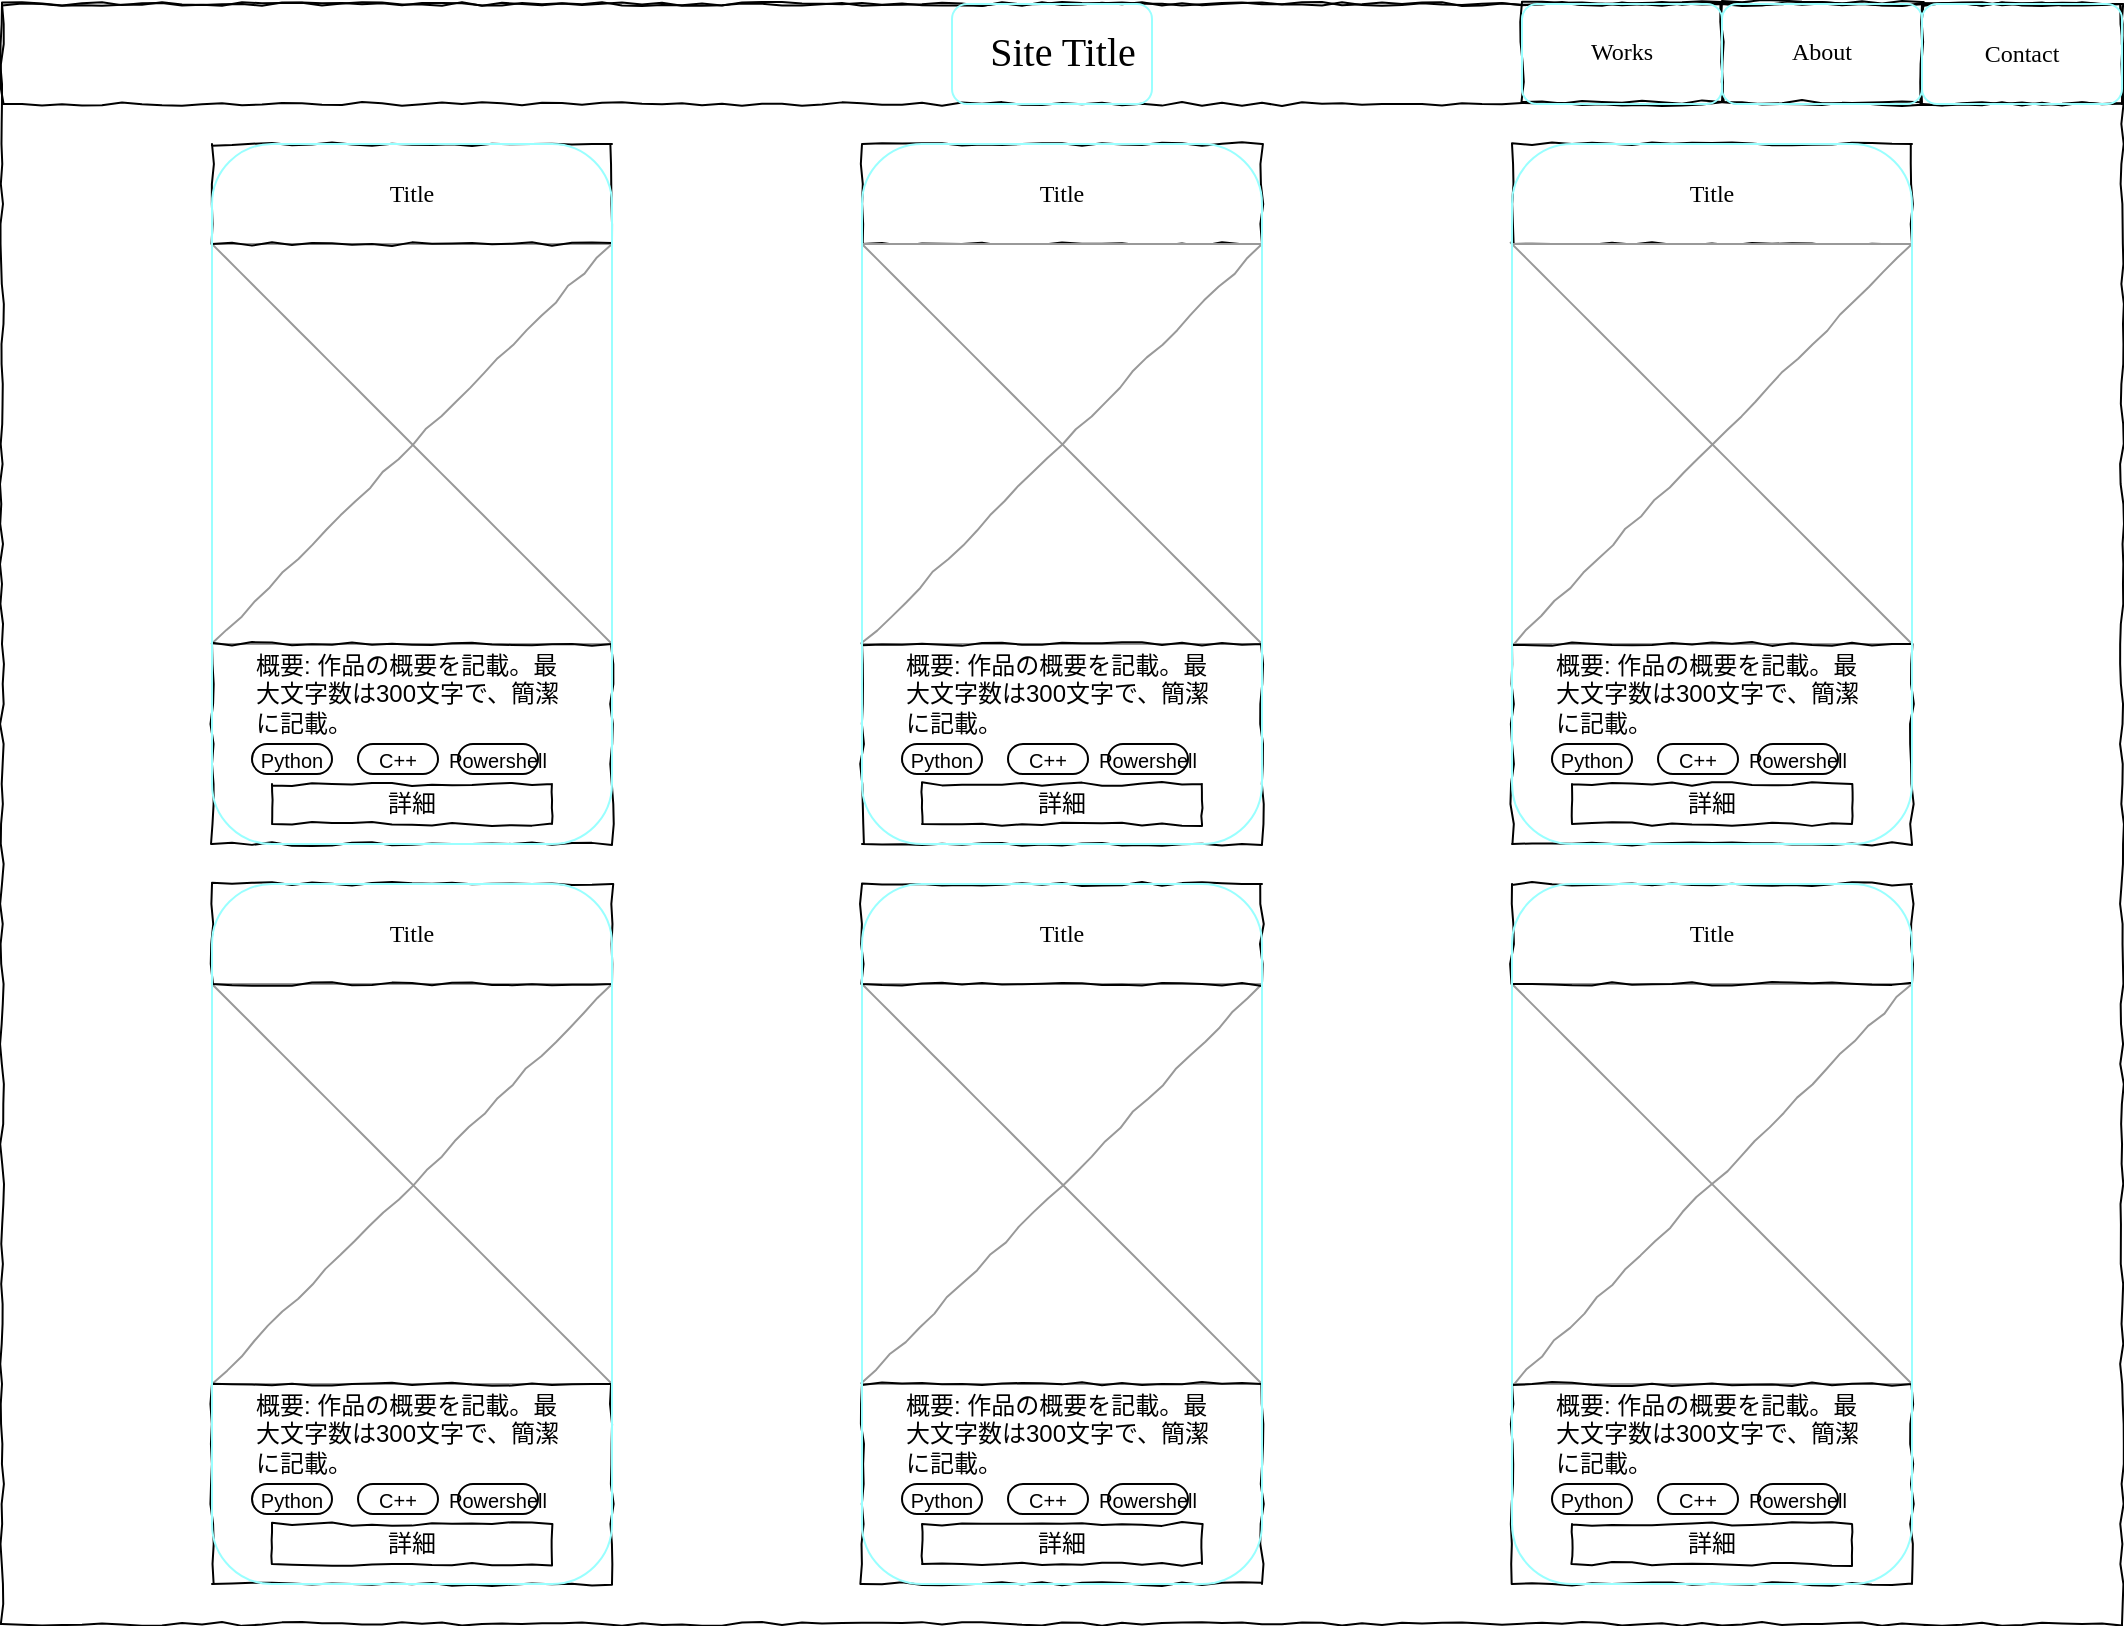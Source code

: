 <mxfile version="13.6.2" type="device" pages="2"><diagram id="GjN5ivHqQT170U3sEVYv" name="TOP"><mxGraphModel dx="1422" dy="942" grid="1" gridSize="10" guides="1" tooltips="1" connect="1" arrows="1" fold="1" page="1" pageScale="1" pageWidth="1169" pageHeight="827" math="0" shadow="0"><root><mxCell id="DS8D1gsHmmTMPCODYQ7D-0"/><mxCell id="DS8D1gsHmmTMPCODYQ7D-1" parent="DS8D1gsHmmTMPCODYQ7D-0"/><mxCell id="Ih4PXJDWyhvlcrBydFr_-0" value="" style="whiteSpace=wrap;html=1;rounded=0;shadow=0;labelBackgroundColor=none;strokeColor=#000000;strokeWidth=1;fillColor=none;fontFamily=Verdana;fontSize=12;fontColor=#000000;align=center;comic=1;" parent="DS8D1gsHmmTMPCODYQ7D-1" vertex="1"><mxGeometry x="55" y="10" width="1060" height="810" as="geometry"/></mxCell><mxCell id="2W_Y-D8mz04uhJ2nPB9b-0" value="" style="whiteSpace=wrap;html=1;rounded=0;shadow=0;labelBackgroundColor=none;strokeWidth=1;fillColor=none;fontFamily=Verdana;fontSize=12;align=center;comic=1;" parent="DS8D1gsHmmTMPCODYQ7D-1" vertex="1"><mxGeometry x="55" y="10" width="1060" height="50" as="geometry"/></mxCell><mxCell id="VYCIUWtz4RF30WKOaWry-0" value="Contact" style="whiteSpace=wrap;html=1;rounded=0;shadow=0;labelBackgroundColor=none;strokeWidth=1;fillColor=none;fontFamily=Verdana;fontSize=12;align=center;comic=1;" parent="DS8D1gsHmmTMPCODYQ7D-1" vertex="1"><mxGeometry x="1015" y="10" width="100" height="50" as="geometry"/></mxCell><mxCell id="irDPPqvSEN8-SpF2gBxi-0" value="About" style="whiteSpace=wrap;html=1;rounded=0;shadow=0;labelBackgroundColor=none;strokeWidth=1;fillColor=none;fontFamily=Verdana;fontSize=12;align=center;comic=1;" parent="DS8D1gsHmmTMPCODYQ7D-1" vertex="1"><mxGeometry x="915" y="9" width="100" height="50" as="geometry"/></mxCell><mxCell id="irDPPqvSEN8-SpF2gBxi-1" value="Works" style="whiteSpace=wrap;html=1;rounded=0;shadow=0;labelBackgroundColor=none;strokeWidth=1;fillColor=none;fontFamily=Verdana;fontSize=12;align=center;comic=1;" parent="DS8D1gsHmmTMPCODYQ7D-1" vertex="1"><mxGeometry x="815" y="9" width="100" height="50" as="geometry"/></mxCell><mxCell id="cn9kK9nUqJZoEYRPLTX9-0" value="Site Title" style="text;html=1;points=[];align=center;verticalAlign=middle;spacingTop=-4;fontSize=20;fontFamily=Verdana" parent="DS8D1gsHmmTMPCODYQ7D-1" vertex="1"><mxGeometry x="405" y="10" width="360" height="50" as="geometry"/></mxCell><mxCell id="N7pwfcV7lH2y_fmFucNe-0" value="" style="verticalLabelPosition=bottom;shadow=0;dashed=0;align=center;html=1;verticalAlign=top;strokeWidth=1;shape=mxgraph.mockup.graphics.simpleIcon;strokeColor=#999999;rounded=0;labelBackgroundColor=none;fontFamily=Verdana;fontSize=14;fontColor=#000000;comic=1;" parent="DS8D1gsHmmTMPCODYQ7D-1" vertex="1"><mxGeometry x="160" y="130" width="200" height="200" as="geometry"/></mxCell><mxCell id="N7pwfcV7lH2y_fmFucNe-3" value="Title" style="whiteSpace=wrap;html=1;rounded=0;shadow=0;labelBackgroundColor=none;strokeWidth=1;fillColor=none;fontFamily=Verdana;fontSize=12;align=center;comic=1;" parent="DS8D1gsHmmTMPCODYQ7D-1" vertex="1"><mxGeometry x="160" y="80" width="200" height="50" as="geometry"/></mxCell><mxCell id="N7pwfcV7lH2y_fmFucNe-5" value="Title" style="whiteSpace=wrap;html=1;rounded=0;shadow=0;labelBackgroundColor=none;strokeWidth=1;fillColor=none;fontFamily=Verdana;fontSize=12;align=center;comic=1;" parent="DS8D1gsHmmTMPCODYQ7D-1" vertex="1"><mxGeometry x="810" y="80" width="200" height="50" as="geometry"/></mxCell><mxCell id="N7pwfcV7lH2y_fmFucNe-6" value="" style="whiteSpace=wrap;html=1;rounded=0;shadow=0;labelBackgroundColor=none;strokeWidth=1;fillColor=none;fontFamily=Verdana;fontSize=12;align=center;comic=1;" parent="DS8D1gsHmmTMPCODYQ7D-1" vertex="1"><mxGeometry x="160" y="330" width="200" height="100" as="geometry"/></mxCell><mxCell id="N7pwfcV7lH2y_fmFucNe-7" value="詳細" style="whiteSpace=wrap;html=1;rounded=0;shadow=0;labelBackgroundColor=none;strokeWidth=1;fillColor=none;fontFamily=Verdana;fontSize=12;align=center;comic=1;" parent="DS8D1gsHmmTMPCODYQ7D-1" vertex="1"><mxGeometry x="190" y="400" width="140" height="20" as="geometry"/></mxCell><mxCell id="N7pwfcV7lH2y_fmFucNe-15" value="Powershell" style="rounded=1;fontSize=10;align=center;arcSize=50;imageHeight=24;verticalAlign=bottom;spacing=0;" parent="DS8D1gsHmmTMPCODYQ7D-1" vertex="1"><mxGeometry x="283" y="380" width="40" height="15" as="geometry"/></mxCell><mxCell id="N7pwfcV7lH2y_fmFucNe-22" value="概要: 作品の概要を記載。最大文字数は300文字で、簡潔に記載。" style="text;strokeColor=none;fillColor=none;align=left;verticalAlign=middle;rounded=0;fontSize=12;whiteSpace=wrap;" parent="DS8D1gsHmmTMPCODYQ7D-1" vertex="1"><mxGeometry x="180" y="330" width="160" height="50" as="geometry"/></mxCell><mxCell id="9bRgItTEiSRRtRNLj_Tf-0" value="Title" style="whiteSpace=wrap;html=1;rounded=0;shadow=0;labelBackgroundColor=none;strokeWidth=1;fillColor=none;fontFamily=Verdana;fontSize=12;align=center;comic=1;" parent="DS8D1gsHmmTMPCODYQ7D-1" vertex="1"><mxGeometry x="485" y="80" width="200" height="50" as="geometry"/></mxCell><mxCell id="9bRgItTEiSRRtRNLj_Tf-1" value="" style="verticalLabelPosition=bottom;shadow=0;dashed=0;align=center;html=1;verticalAlign=top;strokeWidth=1;shape=mxgraph.mockup.graphics.simpleIcon;strokeColor=#999999;rounded=0;labelBackgroundColor=none;fontFamily=Verdana;fontSize=14;fontColor=#000000;comic=1;" parent="DS8D1gsHmmTMPCODYQ7D-1" vertex="1"><mxGeometry x="485" y="130" width="200" height="200" as="geometry"/></mxCell><mxCell id="9bRgItTEiSRRtRNLj_Tf-2" value="" style="verticalLabelPosition=bottom;shadow=0;dashed=0;align=center;html=1;verticalAlign=top;strokeWidth=1;shape=mxgraph.mockup.graphics.simpleIcon;strokeColor=#999999;rounded=0;labelBackgroundColor=none;fontFamily=Verdana;fontSize=14;fontColor=#000000;comic=1;" parent="DS8D1gsHmmTMPCODYQ7D-1" vertex="1"><mxGeometry x="810" y="130" width="200" height="200" as="geometry"/></mxCell><mxCell id="kUSdRq9aNYOiQlvbEGNi-0" value="" style="verticalLabelPosition=bottom;shadow=0;dashed=0;align=center;html=1;verticalAlign=top;strokeWidth=1;shape=mxgraph.mockup.graphics.simpleIcon;strokeColor=#999999;rounded=0;labelBackgroundColor=none;fontFamily=Verdana;fontSize=14;fontColor=#000000;comic=1;" parent="DS8D1gsHmmTMPCODYQ7D-1" vertex="1"><mxGeometry x="160" y="500" width="200" height="200" as="geometry"/></mxCell><mxCell id="kUSdRq9aNYOiQlvbEGNi-1" value="Title" style="whiteSpace=wrap;html=1;rounded=0;shadow=0;labelBackgroundColor=none;strokeWidth=1;fillColor=none;fontFamily=Verdana;fontSize=12;align=center;comic=1;" parent="DS8D1gsHmmTMPCODYQ7D-1" vertex="1"><mxGeometry x="160" y="450" width="200" height="50" as="geometry"/></mxCell><mxCell id="kUSdRq9aNYOiQlvbEGNi-2" value="" style="whiteSpace=wrap;html=1;rounded=0;shadow=0;labelBackgroundColor=none;strokeWidth=1;fillColor=none;fontFamily=Verdana;fontSize=12;align=center;comic=1;" parent="DS8D1gsHmmTMPCODYQ7D-1" vertex="1"><mxGeometry x="160" y="700" width="200" height="100" as="geometry"/></mxCell><mxCell id="kUSdRq9aNYOiQlvbEGNi-5" value="" style="whiteSpace=wrap;html=1;rounded=0;shadow=0;labelBackgroundColor=none;strokeWidth=1;fillColor=none;fontFamily=Verdana;fontSize=12;align=center;comic=1;" parent="DS8D1gsHmmTMPCODYQ7D-1" vertex="1"><mxGeometry x="485" y="330" width="200" height="100" as="geometry"/></mxCell><mxCell id="kUSdRq9aNYOiQlvbEGNi-6" value="" style="whiteSpace=wrap;html=1;rounded=0;shadow=0;labelBackgroundColor=none;strokeWidth=1;fillColor=none;fontFamily=Verdana;fontSize=12;align=center;comic=1;" parent="DS8D1gsHmmTMPCODYQ7D-1" vertex="1"><mxGeometry x="810" y="330" width="200" height="100" as="geometry"/></mxCell><mxCell id="kUSdRq9aNYOiQlvbEGNi-8" value="C++" style="rounded=1;fontSize=10;align=center;arcSize=50;imageHeight=24;verticalAlign=bottom;spacing=0;" parent="DS8D1gsHmmTMPCODYQ7D-1" vertex="1"><mxGeometry x="233" y="380" width="40" height="15" as="geometry"/></mxCell><mxCell id="kUSdRq9aNYOiQlvbEGNi-9" value="Python" style="rounded=1;fontSize=10;align=center;arcSize=50;imageHeight=24;verticalAlign=bottom;spacing=0;" parent="DS8D1gsHmmTMPCODYQ7D-1" vertex="1"><mxGeometry x="180" y="380" width="40" height="15" as="geometry"/></mxCell><mxCell id="kUSdRq9aNYOiQlvbEGNi-11" value="詳細" style="whiteSpace=wrap;html=1;rounded=0;shadow=0;labelBackgroundColor=none;strokeWidth=1;fillColor=none;fontFamily=Verdana;fontSize=12;align=center;comic=1;" parent="DS8D1gsHmmTMPCODYQ7D-1" vertex="1"><mxGeometry x="515" y="400" width="140" height="20" as="geometry"/></mxCell><mxCell id="kUSdRq9aNYOiQlvbEGNi-12" value="詳細" style="whiteSpace=wrap;html=1;rounded=0;shadow=0;labelBackgroundColor=none;strokeWidth=1;fillColor=none;fontFamily=Verdana;fontSize=12;align=center;comic=1;" parent="DS8D1gsHmmTMPCODYQ7D-1" vertex="1"><mxGeometry x="840" y="400" width="140" height="20" as="geometry"/></mxCell><mxCell id="kUSdRq9aNYOiQlvbEGNi-13" value="詳細" style="whiteSpace=wrap;html=1;rounded=0;shadow=0;labelBackgroundColor=none;strokeWidth=1;fillColor=none;fontFamily=Verdana;fontSize=12;align=center;comic=1;" parent="DS8D1gsHmmTMPCODYQ7D-1" vertex="1"><mxGeometry x="190" y="770" width="140" height="20" as="geometry"/></mxCell><mxCell id="kUSdRq9aNYOiQlvbEGNi-14" value="Powershell" style="rounded=1;fontSize=10;align=center;arcSize=50;imageHeight=24;verticalAlign=bottom;spacing=0;" parent="DS8D1gsHmmTMPCODYQ7D-1" vertex="1"><mxGeometry x="608" y="380" width="40" height="15" as="geometry"/></mxCell><mxCell id="kUSdRq9aNYOiQlvbEGNi-15" value="概要: 作品の概要を記載。最大文字数は300文字で、簡潔に記載。" style="text;strokeColor=none;fillColor=none;align=left;verticalAlign=middle;rounded=0;fontSize=12;whiteSpace=wrap;" parent="DS8D1gsHmmTMPCODYQ7D-1" vertex="1"><mxGeometry x="505" y="330" width="160" height="50" as="geometry"/></mxCell><mxCell id="kUSdRq9aNYOiQlvbEGNi-16" value="C++" style="rounded=1;fontSize=10;align=center;arcSize=50;imageHeight=24;verticalAlign=bottom;spacing=0;" parent="DS8D1gsHmmTMPCODYQ7D-1" vertex="1"><mxGeometry x="558" y="380" width="40" height="15" as="geometry"/></mxCell><mxCell id="kUSdRq9aNYOiQlvbEGNi-17" value="Python" style="rounded=1;fontSize=10;align=center;arcSize=50;imageHeight=24;verticalAlign=bottom;spacing=0;" parent="DS8D1gsHmmTMPCODYQ7D-1" vertex="1"><mxGeometry x="505" y="380" width="40" height="15" as="geometry"/></mxCell><mxCell id="kUSdRq9aNYOiQlvbEGNi-18" value="Powershell" style="rounded=1;fontSize=10;align=center;arcSize=50;imageHeight=24;verticalAlign=bottom;spacing=0;" parent="DS8D1gsHmmTMPCODYQ7D-1" vertex="1"><mxGeometry x="933" y="380" width="40" height="15" as="geometry"/></mxCell><mxCell id="kUSdRq9aNYOiQlvbEGNi-19" value="概要: 作品の概要を記載。最大文字数は300文字で、簡潔に記載。" style="text;strokeColor=none;fillColor=none;align=left;verticalAlign=middle;rounded=0;fontSize=12;whiteSpace=wrap;" parent="DS8D1gsHmmTMPCODYQ7D-1" vertex="1"><mxGeometry x="830" y="330" width="160" height="50" as="geometry"/></mxCell><mxCell id="kUSdRq9aNYOiQlvbEGNi-20" value="C++" style="rounded=1;fontSize=10;align=center;arcSize=50;imageHeight=24;verticalAlign=bottom;spacing=0;" parent="DS8D1gsHmmTMPCODYQ7D-1" vertex="1"><mxGeometry x="883" y="380" width="40" height="15" as="geometry"/></mxCell><mxCell id="kUSdRq9aNYOiQlvbEGNi-21" value="Python" style="rounded=1;fontSize=10;align=center;arcSize=50;imageHeight=24;verticalAlign=bottom;spacing=0;" parent="DS8D1gsHmmTMPCODYQ7D-1" vertex="1"><mxGeometry x="830" y="380" width="40" height="15" as="geometry"/></mxCell><mxCell id="kUSdRq9aNYOiQlvbEGNi-22" value="Powershell" style="rounded=1;fontSize=10;align=center;arcSize=50;imageHeight=24;verticalAlign=bottom;spacing=0;" parent="DS8D1gsHmmTMPCODYQ7D-1" vertex="1"><mxGeometry x="283" y="750" width="40" height="15" as="geometry"/></mxCell><mxCell id="kUSdRq9aNYOiQlvbEGNi-23" value="概要: 作品の概要を記載。最大文字数は300文字で、簡潔に記載。" style="text;strokeColor=none;fillColor=none;align=left;verticalAlign=middle;rounded=0;fontSize=12;whiteSpace=wrap;" parent="DS8D1gsHmmTMPCODYQ7D-1" vertex="1"><mxGeometry x="180" y="700" width="160" height="50" as="geometry"/></mxCell><mxCell id="kUSdRq9aNYOiQlvbEGNi-24" value="C++" style="rounded=1;fontSize=10;align=center;arcSize=50;imageHeight=24;verticalAlign=bottom;spacing=0;" parent="DS8D1gsHmmTMPCODYQ7D-1" vertex="1"><mxGeometry x="233" y="750" width="40" height="15" as="geometry"/></mxCell><mxCell id="kUSdRq9aNYOiQlvbEGNi-25" value="Python" style="rounded=1;fontSize=10;align=center;arcSize=50;imageHeight=24;verticalAlign=bottom;spacing=0;" parent="DS8D1gsHmmTMPCODYQ7D-1" vertex="1"><mxGeometry x="180" y="750" width="40" height="15" as="geometry"/></mxCell><mxCell id="kUSdRq9aNYOiQlvbEGNi-26" value="" style="verticalLabelPosition=bottom;shadow=0;dashed=0;align=center;html=1;verticalAlign=top;strokeWidth=1;shape=mxgraph.mockup.graphics.simpleIcon;strokeColor=#999999;rounded=0;labelBackgroundColor=none;fontFamily=Verdana;fontSize=14;fontColor=#000000;comic=1;" parent="DS8D1gsHmmTMPCODYQ7D-1" vertex="1"><mxGeometry x="485" y="500" width="200" height="200" as="geometry"/></mxCell><mxCell id="kUSdRq9aNYOiQlvbEGNi-27" value="Title" style="whiteSpace=wrap;html=1;rounded=0;shadow=0;labelBackgroundColor=none;strokeWidth=1;fillColor=none;fontFamily=Verdana;fontSize=12;align=center;comic=1;" parent="DS8D1gsHmmTMPCODYQ7D-1" vertex="1"><mxGeometry x="485" y="450" width="200" height="50" as="geometry"/></mxCell><mxCell id="kUSdRq9aNYOiQlvbEGNi-28" value="" style="whiteSpace=wrap;html=1;rounded=0;shadow=0;labelBackgroundColor=none;strokeWidth=1;fillColor=none;fontFamily=Verdana;fontSize=12;align=center;comic=1;" parent="DS8D1gsHmmTMPCODYQ7D-1" vertex="1"><mxGeometry x="485" y="700" width="200" height="100" as="geometry"/></mxCell><mxCell id="kUSdRq9aNYOiQlvbEGNi-29" value="詳細" style="whiteSpace=wrap;html=1;rounded=0;shadow=0;labelBackgroundColor=none;strokeWidth=1;fillColor=none;fontFamily=Verdana;fontSize=12;align=center;comic=1;" parent="DS8D1gsHmmTMPCODYQ7D-1" vertex="1"><mxGeometry x="515" y="770" width="140" height="20" as="geometry"/></mxCell><mxCell id="kUSdRq9aNYOiQlvbEGNi-30" value="Powershell" style="rounded=1;fontSize=10;align=center;arcSize=50;imageHeight=24;verticalAlign=bottom;spacing=0;" parent="DS8D1gsHmmTMPCODYQ7D-1" vertex="1"><mxGeometry x="608" y="750" width="40" height="15" as="geometry"/></mxCell><mxCell id="kUSdRq9aNYOiQlvbEGNi-31" value="概要: 作品の概要を記載。最大文字数は300文字で、簡潔に記載。" style="text;strokeColor=none;fillColor=none;align=left;verticalAlign=middle;rounded=0;fontSize=12;whiteSpace=wrap;" parent="DS8D1gsHmmTMPCODYQ7D-1" vertex="1"><mxGeometry x="505" y="700" width="160" height="50" as="geometry"/></mxCell><mxCell id="kUSdRq9aNYOiQlvbEGNi-32" value="C++" style="rounded=1;fontSize=10;align=center;arcSize=50;imageHeight=24;verticalAlign=bottom;spacing=0;" parent="DS8D1gsHmmTMPCODYQ7D-1" vertex="1"><mxGeometry x="558" y="750" width="40" height="15" as="geometry"/></mxCell><mxCell id="kUSdRq9aNYOiQlvbEGNi-33" value="Python" style="rounded=1;fontSize=10;align=center;arcSize=50;imageHeight=24;verticalAlign=bottom;spacing=0;" parent="DS8D1gsHmmTMPCODYQ7D-1" vertex="1"><mxGeometry x="505" y="750" width="40" height="15" as="geometry"/></mxCell><mxCell id="kUSdRq9aNYOiQlvbEGNi-34" value="" style="verticalLabelPosition=bottom;shadow=0;dashed=0;align=center;html=1;verticalAlign=top;strokeWidth=1;shape=mxgraph.mockup.graphics.simpleIcon;strokeColor=#999999;rounded=0;labelBackgroundColor=none;fontFamily=Verdana;fontSize=14;fontColor=#000000;comic=1;" parent="DS8D1gsHmmTMPCODYQ7D-1" vertex="1"><mxGeometry x="810" y="500" width="200" height="200" as="geometry"/></mxCell><mxCell id="kUSdRq9aNYOiQlvbEGNi-35" value="Title" style="whiteSpace=wrap;html=1;rounded=0;shadow=0;labelBackgroundColor=none;strokeWidth=1;fillColor=none;fontFamily=Verdana;fontSize=12;align=center;comic=1;" parent="DS8D1gsHmmTMPCODYQ7D-1" vertex="1"><mxGeometry x="810" y="450" width="200" height="50" as="geometry"/></mxCell><mxCell id="kUSdRq9aNYOiQlvbEGNi-36" value="" style="whiteSpace=wrap;html=1;rounded=0;shadow=0;labelBackgroundColor=none;strokeWidth=1;fillColor=none;fontFamily=Verdana;fontSize=12;align=center;comic=1;" parent="DS8D1gsHmmTMPCODYQ7D-1" vertex="1"><mxGeometry x="810" y="700" width="200" height="100" as="geometry"/></mxCell><mxCell id="kUSdRq9aNYOiQlvbEGNi-37" value="詳細" style="whiteSpace=wrap;html=1;rounded=0;shadow=0;labelBackgroundColor=none;strokeWidth=1;fillColor=none;fontFamily=Verdana;fontSize=12;align=center;comic=1;" parent="DS8D1gsHmmTMPCODYQ7D-1" vertex="1"><mxGeometry x="840" y="770" width="140" height="20" as="geometry"/></mxCell><mxCell id="kUSdRq9aNYOiQlvbEGNi-38" value="Powershell" style="rounded=1;fontSize=10;align=center;arcSize=50;imageHeight=24;verticalAlign=bottom;spacing=0;" parent="DS8D1gsHmmTMPCODYQ7D-1" vertex="1"><mxGeometry x="933" y="750" width="40" height="15" as="geometry"/></mxCell><mxCell id="kUSdRq9aNYOiQlvbEGNi-39" value="概要: 作品の概要を記載。最大文字数は300文字で、簡潔に記載。" style="text;strokeColor=none;fillColor=none;align=left;verticalAlign=middle;rounded=0;fontSize=12;whiteSpace=wrap;" parent="DS8D1gsHmmTMPCODYQ7D-1" vertex="1"><mxGeometry x="830" y="700" width="160" height="50" as="geometry"/></mxCell><mxCell id="kUSdRq9aNYOiQlvbEGNi-40" value="C++" style="rounded=1;fontSize=10;align=center;arcSize=50;imageHeight=24;verticalAlign=bottom;spacing=0;" parent="DS8D1gsHmmTMPCODYQ7D-1" vertex="1"><mxGeometry x="883" y="750" width="40" height="15" as="geometry"/></mxCell><mxCell id="kUSdRq9aNYOiQlvbEGNi-41" value="Python" style="rounded=1;fontSize=10;align=center;arcSize=50;imageHeight=24;verticalAlign=bottom;spacing=0;" parent="DS8D1gsHmmTMPCODYQ7D-1" vertex="1"><mxGeometry x="830" y="750" width="40" height="15" as="geometry"/></mxCell><mxCell id="kUSdRq9aNYOiQlvbEGNi-3" value="判定" parent="DS8D1gsHmmTMPCODYQ7D-0"/><mxCell id="kUSdRq9aNYOiQlvbEGNi-4" value="" style="rounded=1;whiteSpace=wrap;html=1;fontSize=20;align=left;strokeColor=#99FFFF;fillColor=none;" parent="kUSdRq9aNYOiQlvbEGNi-3" vertex="1"><mxGeometry x="160" y="80" width="200" height="350" as="geometry"/></mxCell><mxCell id="kUSdRq9aNYOiQlvbEGNi-49" value="" style="rounded=1;whiteSpace=wrap;html=1;fontSize=20;align=left;strokeColor=#99FFFF;fillColor=none;" parent="kUSdRq9aNYOiQlvbEGNi-3" vertex="1"><mxGeometry x="485" y="80" width="200" height="350" as="geometry"/></mxCell><mxCell id="kUSdRq9aNYOiQlvbEGNi-50" value="" style="rounded=1;whiteSpace=wrap;html=1;fontSize=20;align=left;strokeColor=#99FFFF;fillColor=none;" parent="kUSdRq9aNYOiQlvbEGNi-3" vertex="1"><mxGeometry x="810" y="80" width="200" height="350" as="geometry"/></mxCell><mxCell id="kUSdRq9aNYOiQlvbEGNi-51" value="" style="rounded=1;whiteSpace=wrap;html=1;fontSize=20;align=left;strokeColor=#99FFFF;fillColor=none;" parent="kUSdRq9aNYOiQlvbEGNi-3" vertex="1"><mxGeometry x="160" y="450" width="200" height="350" as="geometry"/></mxCell><mxCell id="kUSdRq9aNYOiQlvbEGNi-52" value="" style="rounded=1;whiteSpace=wrap;html=1;fontSize=20;align=left;strokeColor=#99FFFF;fillColor=none;" parent="kUSdRq9aNYOiQlvbEGNi-3" vertex="1"><mxGeometry x="485" y="450" width="200" height="350" as="geometry"/></mxCell><mxCell id="kUSdRq9aNYOiQlvbEGNi-53" value="" style="rounded=1;whiteSpace=wrap;html=1;fontSize=20;align=left;strokeColor=#99FFFF;fillColor=none;" parent="kUSdRq9aNYOiQlvbEGNi-3" vertex="1"><mxGeometry x="810" y="450" width="200" height="350" as="geometry"/></mxCell><mxCell id="kUSdRq9aNYOiQlvbEGNi-54" value="" style="rounded=1;whiteSpace=wrap;html=1;fontSize=20;align=left;strokeColor=#99FFFF;fillColor=none;" parent="kUSdRq9aNYOiQlvbEGNi-3" vertex="1"><mxGeometry x="1015" y="10" width="100" height="50" as="geometry"/></mxCell><mxCell id="kUSdRq9aNYOiQlvbEGNi-55" value="" style="rounded=1;whiteSpace=wrap;html=1;fontSize=20;align=left;strokeColor=#99FFFF;fillColor=none;" parent="kUSdRq9aNYOiQlvbEGNi-3" vertex="1"><mxGeometry x="915" y="10" width="100" height="50" as="geometry"/></mxCell><mxCell id="kUSdRq9aNYOiQlvbEGNi-56" value="" style="rounded=1;whiteSpace=wrap;html=1;fontSize=20;align=left;strokeColor=#99FFFF;fillColor=none;" parent="kUSdRq9aNYOiQlvbEGNi-3" vertex="1"><mxGeometry x="815" y="10" width="100" height="50" as="geometry"/></mxCell><mxCell id="kUSdRq9aNYOiQlvbEGNi-57" value="" style="rounded=1;whiteSpace=wrap;html=1;fontSize=20;align=left;strokeColor=#99FFFF;fillColor=none;" parent="kUSdRq9aNYOiQlvbEGNi-3" vertex="1"><mxGeometry x="530" y="10" width="100" height="50" as="geometry"/></mxCell></root></mxGraphModel></diagram><diagram name="Works" id="i0GOOp5mMZzMK7XAlzoy"><mxGraphModel dx="1422" dy="942" grid="1" gridSize="10" guides="1" tooltips="1" connect="1" arrows="1" fold="1" page="1" pageScale="1" pageWidth="1169" pageHeight="827" math="0" shadow="0"><root><mxCell id="8POHr9wgRe9TVFpK1sNQ-0"/><mxCell id="8POHr9wgRe9TVFpK1sNQ-1" parent="8POHr9wgRe9TVFpK1sNQ-0"/><mxCell id="8POHr9wgRe9TVFpK1sNQ-2" value="" style="whiteSpace=wrap;html=1;rounded=0;shadow=0;labelBackgroundColor=none;strokeColor=#000000;strokeWidth=1;fillColor=none;fontFamily=Verdana;fontSize=12;fontColor=#000000;align=center;comic=1;" vertex="1" parent="8POHr9wgRe9TVFpK1sNQ-1"><mxGeometry x="55" y="10" width="1060" height="810" as="geometry"/></mxCell><mxCell id="SEtSvXeWQ_ZbigcwQYS2-0" value="" style="rounded=0;shadow=0;labelBackgroundColor=none;strokeWidth=1;fillColor=none;fontFamily=Verdana;fontSize=16;align=center;comic=1;" vertex="1" parent="8POHr9wgRe9TVFpK1sNQ-1"><mxGeometry x="490" y="130" width="520" height="200" as="geometry"/></mxCell><mxCell id="8POHr9wgRe9TVFpK1sNQ-68" value="TBD&lt;br&gt;&lt;br&gt;検索バー&lt;br&gt;フィルター" style="whiteSpace=wrap;html=1;rounded=0;shadow=0;labelBackgroundColor=none;strokeWidth=1;fillColor=none;fontFamily=Verdana;fontSize=12;align=center;comic=1;" vertex="1" parent="8POHr9wgRe9TVFpK1sNQ-1"><mxGeometry x="55" y="59" width="200" height="760" as="geometry"/></mxCell><mxCell id="8POHr9wgRe9TVFpK1sNQ-3" value="" style="whiteSpace=wrap;html=1;rounded=0;shadow=0;labelBackgroundColor=none;strokeWidth=1;fillColor=none;fontFamily=Verdana;fontSize=12;align=center;comic=1;" vertex="1" parent="8POHr9wgRe9TVFpK1sNQ-1"><mxGeometry x="55" y="10" width="1060" height="50" as="geometry"/></mxCell><mxCell id="8POHr9wgRe9TVFpK1sNQ-4" value="Contact" style="whiteSpace=wrap;html=1;rounded=0;shadow=0;labelBackgroundColor=none;strokeWidth=1;fillColor=none;fontFamily=Verdana;fontSize=12;align=center;comic=1;" vertex="1" parent="8POHr9wgRe9TVFpK1sNQ-1"><mxGeometry x="1015" y="10" width="100" height="50" as="geometry"/></mxCell><mxCell id="8POHr9wgRe9TVFpK1sNQ-5" value="About" style="whiteSpace=wrap;html=1;rounded=0;shadow=0;labelBackgroundColor=none;strokeWidth=1;fillColor=none;fontFamily=Verdana;fontSize=12;align=center;comic=1;" vertex="1" parent="8POHr9wgRe9TVFpK1sNQ-1"><mxGeometry x="915" y="9" width="100" height="50" as="geometry"/></mxCell><mxCell id="8POHr9wgRe9TVFpK1sNQ-6" value="Works" style="whiteSpace=wrap;html=1;rounded=0;shadow=0;labelBackgroundColor=none;strokeWidth=1;fillColor=none;fontFamily=Verdana;fontSize=12;align=center;comic=1;" vertex="1" parent="8POHr9wgRe9TVFpK1sNQ-1"><mxGeometry x="815" y="9" width="100" height="50" as="geometry"/></mxCell><mxCell id="8POHr9wgRe9TVFpK1sNQ-7" value="Site Title" style="text;html=1;points=[];align=center;verticalAlign=middle;spacingTop=-4;fontSize=20;fontFamily=Verdana" vertex="1" parent="8POHr9wgRe9TVFpK1sNQ-1"><mxGeometry x="405" y="10" width="360" height="50" as="geometry"/></mxCell><mxCell id="8POHr9wgRe9TVFpK1sNQ-8" value="" style="verticalLabelPosition=bottom;shadow=0;dashed=0;align=center;html=1;verticalAlign=top;strokeWidth=1;shape=mxgraph.mockup.graphics.simpleIcon;strokeColor=#999999;rounded=0;labelBackgroundColor=none;fontFamily=Verdana;fontSize=14;fontColor=#000000;comic=1;" vertex="1" parent="8POHr9wgRe9TVFpK1sNQ-1"><mxGeometry x="290" y="130" width="200" height="200" as="geometry"/></mxCell><mxCell id="8POHr9wgRe9TVFpK1sNQ-9" value="Title" style="rounded=0;shadow=0;labelBackgroundColor=none;strokeWidth=1;fillColor=none;fontFamily=Verdana;fontSize=16;align=center;comic=1;" vertex="1" parent="8POHr9wgRe9TVFpK1sNQ-1"><mxGeometry x="290" y="80" width="720" height="50" as="geometry"/></mxCell><mxCell id="8POHr9wgRe9TVFpK1sNQ-11" value="" style="whiteSpace=wrap;html=1;rounded=0;shadow=0;labelBackgroundColor=none;strokeWidth=1;fillColor=none;fontFamily=Verdana;fontSize=12;align=center;comic=1;" vertex="1" parent="8POHr9wgRe9TVFpK1sNQ-1"><mxGeometry x="290" y="330" width="720" height="100" as="geometry"/></mxCell><mxCell id="8POHr9wgRe9TVFpK1sNQ-12" value="詳細" style="whiteSpace=wrap;html=1;rounded=0;shadow=0;labelBackgroundColor=none;strokeWidth=1;fillColor=none;fontFamily=Verdana;fontSize=12;align=center;comic=1;" vertex="1" parent="8POHr9wgRe9TVFpK1sNQ-1"><mxGeometry x="680" y="300" width="140" height="20" as="geometry"/></mxCell><mxCell id="8POHr9wgRe9TVFpK1sNQ-13" value="Powershell" style="rounded=1;fontSize=10;align=center;arcSize=50;imageHeight=24;verticalAlign=bottom;spacing=0;" vertex="1" parent="8POHr9wgRe9TVFpK1sNQ-1"><mxGeometry x="400" y="340" width="40" height="15" as="geometry"/></mxCell><mxCell id="8POHr9wgRe9TVFpK1sNQ-14" value="概要: 作品の概要を記載。最大文字数は300文字で、簡潔に記載。" style="text;strokeColor=none;fillColor=none;align=left;verticalAlign=middle;rounded=0;fontSize=12;whiteSpace=wrap;" vertex="1" parent="8POHr9wgRe9TVFpK1sNQ-1"><mxGeometry x="490" y="130" width="520" height="50" as="geometry"/></mxCell><mxCell id="8POHr9wgRe9TVFpK1sNQ-23" value="C++" style="rounded=1;fontSize=10;align=center;arcSize=50;imageHeight=24;verticalAlign=bottom;spacing=0;" vertex="1" parent="8POHr9wgRe9TVFpK1sNQ-1"><mxGeometry x="350" y="340" width="40" height="15" as="geometry"/></mxCell><mxCell id="8POHr9wgRe9TVFpK1sNQ-24" value="Python" style="rounded=1;fontSize=10;align=center;arcSize=50;imageHeight=24;verticalAlign=bottom;spacing=0;" vertex="1" parent="8POHr9wgRe9TVFpK1sNQ-1"><mxGeometry x="300" y="340" width="40" height="15" as="geometry"/></mxCell><mxCell id="8POHr9wgRe9TVFpK1sNQ-70" value="" style="html=1;verticalLabelPosition=bottom;labelBackgroundColor=#ffffff;verticalAlign=top;shadow=0;dashed=0;strokeWidth=2;shape=mxgraph.ios7.misc.scroll_(vertical);fillColor=#a0a0a0;" vertex="1" parent="8POHr9wgRe9TVFpK1sNQ-1"><mxGeometry x="1109" y="270" width="6" height="80" as="geometry"/></mxCell><mxCell id="MEdq_jCaqS-5N-1FfYCt-0" value="" style="verticalLabelPosition=bottom;shadow=0;dashed=0;align=center;html=1;verticalAlign=top;strokeWidth=1;shape=mxgraph.mockup.navigation.scrollBar;strokeColor=#999999;barPos=20;fillColor2=#99ddff;strokeColor2=none;direction=north;" vertex="1" parent="8POHr9wgRe9TVFpK1sNQ-1"><mxGeometry x="1095" y="60" width="20" height="760" as="geometry"/></mxCell><mxCell id="MEdq_jCaqS-5N-1FfYCt-1" value="URL: https://" style="text;strokeColor=none;fillColor=none;align=left;verticalAlign=middle;rounded=0;fontSize=12;whiteSpace=wrap;" vertex="1" parent="8POHr9wgRe9TVFpK1sNQ-1"><mxGeometry x="490" y="180" width="520" height="50" as="geometry"/></mxCell><mxCell id="MEdq_jCaqS-5N-1FfYCt-2" value="リポジトリURL: https://" style="text;strokeColor=none;fillColor=none;align=left;verticalAlign=middle;rounded=0;fontSize=12;whiteSpace=wrap;" vertex="1" parent="8POHr9wgRe9TVFpK1sNQ-1"><mxGeometry x="490" y="230" width="520" height="50" as="geometry"/></mxCell><mxCell id="SEtSvXeWQ_ZbigcwQYS2-2" value="" style="rounded=0;shadow=0;labelBackgroundColor=none;strokeWidth=1;fillColor=none;fontFamily=Verdana;fontSize=16;align=center;comic=1;" vertex="1" parent="8POHr9wgRe9TVFpK1sNQ-1"><mxGeometry x="490" y="500" width="520" height="200" as="geometry"/></mxCell><mxCell id="SEtSvXeWQ_ZbigcwQYS2-3" value="" style="verticalLabelPosition=bottom;shadow=0;dashed=0;align=center;html=1;verticalAlign=top;strokeWidth=1;shape=mxgraph.mockup.graphics.simpleIcon;strokeColor=#999999;rounded=0;labelBackgroundColor=none;fontFamily=Verdana;fontSize=14;fontColor=#000000;comic=1;" vertex="1" parent="8POHr9wgRe9TVFpK1sNQ-1"><mxGeometry x="290" y="500" width="200" height="200" as="geometry"/></mxCell><mxCell id="SEtSvXeWQ_ZbigcwQYS2-4" value="Title" style="rounded=0;shadow=0;labelBackgroundColor=none;strokeWidth=1;fillColor=none;fontFamily=Verdana;fontSize=16;align=center;comic=1;" vertex="1" parent="8POHr9wgRe9TVFpK1sNQ-1"><mxGeometry x="290" y="450" width="720" height="50" as="geometry"/></mxCell><mxCell id="SEtSvXeWQ_ZbigcwQYS2-5" value="" style="whiteSpace=wrap;html=1;rounded=0;shadow=0;labelBackgroundColor=none;strokeWidth=1;fillColor=none;fontFamily=Verdana;fontSize=12;align=center;comic=1;" vertex="1" parent="8POHr9wgRe9TVFpK1sNQ-1"><mxGeometry x="290" y="700" width="720" height="100" as="geometry"/></mxCell><mxCell id="SEtSvXeWQ_ZbigcwQYS2-6" value="詳細" style="whiteSpace=wrap;html=1;rounded=0;shadow=0;labelBackgroundColor=none;strokeWidth=1;fillColor=none;fontFamily=Verdana;fontSize=12;align=center;comic=1;" vertex="1" parent="8POHr9wgRe9TVFpK1sNQ-1"><mxGeometry x="680" y="670" width="140" height="20" as="geometry"/></mxCell><mxCell id="SEtSvXeWQ_ZbigcwQYS2-7" value="Powershell" style="rounded=1;fontSize=10;align=center;arcSize=50;imageHeight=24;verticalAlign=bottom;spacing=0;" vertex="1" parent="8POHr9wgRe9TVFpK1sNQ-1"><mxGeometry x="400" y="710" width="40" height="15" as="geometry"/></mxCell><mxCell id="SEtSvXeWQ_ZbigcwQYS2-8" value="概要: 作品の概要を記載。最大文字数は300文字で、簡潔に記載。" style="text;strokeColor=none;fillColor=none;align=left;verticalAlign=middle;rounded=0;fontSize=12;whiteSpace=wrap;" vertex="1" parent="8POHr9wgRe9TVFpK1sNQ-1"><mxGeometry x="490" y="500" width="520" height="50" as="geometry"/></mxCell><mxCell id="SEtSvXeWQ_ZbigcwQYS2-9" value="C++" style="rounded=1;fontSize=10;align=center;arcSize=50;imageHeight=24;verticalAlign=bottom;spacing=0;" vertex="1" parent="8POHr9wgRe9TVFpK1sNQ-1"><mxGeometry x="350" y="710" width="40" height="15" as="geometry"/></mxCell><mxCell id="SEtSvXeWQ_ZbigcwQYS2-10" value="Python" style="rounded=1;fontSize=10;align=center;arcSize=50;imageHeight=24;verticalAlign=bottom;spacing=0;" vertex="1" parent="8POHr9wgRe9TVFpK1sNQ-1"><mxGeometry x="300" y="710" width="40" height="15" as="geometry"/></mxCell><mxCell id="SEtSvXeWQ_ZbigcwQYS2-11" value="URL: https://" style="text;strokeColor=none;fillColor=none;align=left;verticalAlign=middle;rounded=0;fontSize=12;whiteSpace=wrap;" vertex="1" parent="8POHr9wgRe9TVFpK1sNQ-1"><mxGeometry x="490" y="550" width="520" height="50" as="geometry"/></mxCell><mxCell id="SEtSvXeWQ_ZbigcwQYS2-12" value="リポジトリURL: https://" style="text;strokeColor=none;fillColor=none;align=left;verticalAlign=middle;rounded=0;fontSize=12;whiteSpace=wrap;" vertex="1" parent="8POHr9wgRe9TVFpK1sNQ-1"><mxGeometry x="490" y="600" width="520" height="50" as="geometry"/></mxCell><mxCell id="8POHr9wgRe9TVFpK1sNQ-56" value="判定" parent="8POHr9wgRe9TVFpK1sNQ-0"/><mxCell id="8POHr9wgRe9TVFpK1sNQ-60" value="" style="rounded=1;whiteSpace=wrap;html=1;fontSize=20;align=left;strokeColor=#99FFFF;fillColor=none;" vertex="1" parent="8POHr9wgRe9TVFpK1sNQ-56"><mxGeometry x="680" y="300" width="140" height="20" as="geometry"/></mxCell><mxCell id="8POHr9wgRe9TVFpK1sNQ-63" value="" style="rounded=1;whiteSpace=wrap;html=1;fontSize=20;align=left;strokeColor=#99FFFF;fillColor=none;" vertex="1" parent="8POHr9wgRe9TVFpK1sNQ-56"><mxGeometry x="1015" y="10" width="100" height="50" as="geometry"/></mxCell><mxCell id="8POHr9wgRe9TVFpK1sNQ-64" value="" style="rounded=1;whiteSpace=wrap;html=1;fontSize=20;align=left;strokeColor=#99FFFF;fillColor=none;" vertex="1" parent="8POHr9wgRe9TVFpK1sNQ-56"><mxGeometry x="915" y="10" width="100" height="50" as="geometry"/></mxCell><mxCell id="8POHr9wgRe9TVFpK1sNQ-65" value="" style="rounded=1;whiteSpace=wrap;html=1;fontSize=20;align=left;strokeColor=#99FFFF;fillColor=none;" vertex="1" parent="8POHr9wgRe9TVFpK1sNQ-56"><mxGeometry x="815" y="10" width="100" height="50" as="geometry"/></mxCell><mxCell id="8POHr9wgRe9TVFpK1sNQ-66" value="" style="rounded=1;whiteSpace=wrap;html=1;fontSize=20;align=left;strokeColor=#99FFFF;fillColor=none;" vertex="1" parent="8POHr9wgRe9TVFpK1sNQ-56"><mxGeometry x="530" y="10" width="100" height="50" as="geometry"/></mxCell><mxCell id="HUeVIdMcufxfb9_O_x-M-0" value="" style="rounded=1;whiteSpace=wrap;html=1;fontSize=20;align=left;strokeColor=#99FFFF;fillColor=none;" vertex="1" parent="8POHr9wgRe9TVFpK1sNQ-56"><mxGeometry x="680" y="670" width="140" height="20" as="geometry"/></mxCell></root></mxGraphModel></diagram></mxfile>